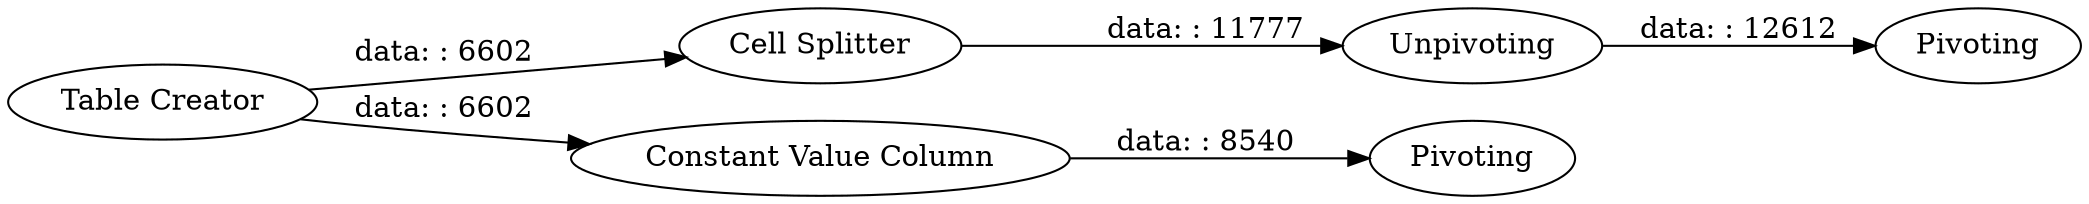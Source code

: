 digraph {
	"-6526931591323641460_4" [label="Cell Splitter"]
	"-6526931591323641460_6" [label=Unpivoting]
	"-6526931591323641460_1" [label="Table Creator"]
	"-6526931591323641460_3" [label="Constant Value Column"]
	"-6526931591323641460_2" [label=Pivoting]
	"-6526931591323641460_5" [label=Pivoting]
	"-6526931591323641460_4" -> "-6526931591323641460_6" [label="data: : 11777"]
	"-6526931591323641460_1" -> "-6526931591323641460_4" [label="data: : 6602"]
	"-6526931591323641460_1" -> "-6526931591323641460_3" [label="data: : 6602"]
	"-6526931591323641460_3" -> "-6526931591323641460_2" [label="data: : 8540"]
	"-6526931591323641460_6" -> "-6526931591323641460_5" [label="data: : 12612"]
	rankdir=LR
}
